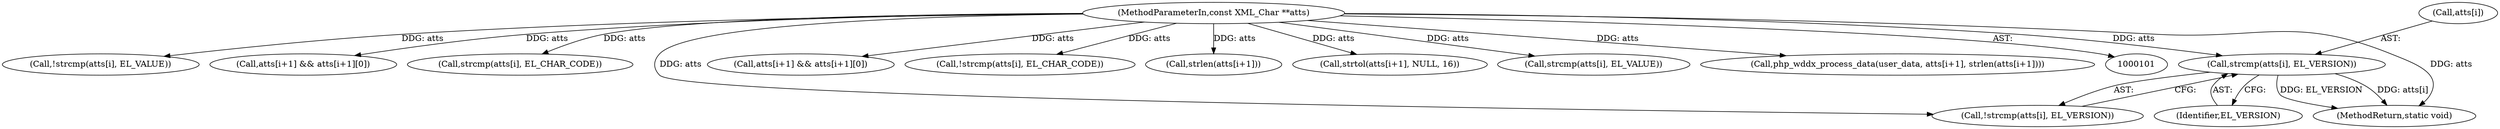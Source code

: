 digraph "0_php_2aae60461c2ff7b7fbcdd194c789ac841d0747d7@array" {
"1000134" [label="(Call,strcmp(atts[i], EL_VERSION))"];
"1000104" [label="(MethodParameterIn,const XML_Char **atts)"];
"1000361" [label="(Call,!strcmp(atts[i], EL_VALUE))"];
"1000262" [label="(Call,atts[i+1] && atts[i+1][0])"];
"1000257" [label="(Call,strcmp(atts[i], EL_CHAR_CODE))"];
"1000134" [label="(Call,strcmp(atts[i], EL_VERSION))"];
"1000459" [label="(MethodReturn,static void)"];
"1000367" [label="(Call,atts[i+1] && atts[i+1][0])"];
"1000256" [label="(Call,!strcmp(atts[i], EL_CHAR_CODE))"];
"1000416" [label="(Call,strlen(atts[i+1]))"];
"1000133" [label="(Call,!strcmp(atts[i], EL_VERSION))"];
"1000138" [label="(Identifier,EL_VERSION)"];
"1000284" [label="(Call,strtol(atts[i+1], NULL, 16))"];
"1000104" [label="(MethodParameterIn,const XML_Char **atts)"];
"1000362" [label="(Call,strcmp(atts[i], EL_VALUE))"];
"1000135" [label="(Call,atts[i])"];
"1000409" [label="(Call,php_wddx_process_data(user_data, atts[i+1], strlen(atts[i+1])))"];
"1000134" -> "1000133"  [label="AST: "];
"1000134" -> "1000138"  [label="CFG: "];
"1000135" -> "1000134"  [label="AST: "];
"1000138" -> "1000134"  [label="AST: "];
"1000133" -> "1000134"  [label="CFG: "];
"1000134" -> "1000459"  [label="DDG: atts[i]"];
"1000134" -> "1000459"  [label="DDG: EL_VERSION"];
"1000104" -> "1000134"  [label="DDG: atts"];
"1000104" -> "1000101"  [label="AST: "];
"1000104" -> "1000459"  [label="DDG: atts"];
"1000104" -> "1000133"  [label="DDG: atts"];
"1000104" -> "1000256"  [label="DDG: atts"];
"1000104" -> "1000257"  [label="DDG: atts"];
"1000104" -> "1000262"  [label="DDG: atts"];
"1000104" -> "1000284"  [label="DDG: atts"];
"1000104" -> "1000361"  [label="DDG: atts"];
"1000104" -> "1000362"  [label="DDG: atts"];
"1000104" -> "1000367"  [label="DDG: atts"];
"1000104" -> "1000409"  [label="DDG: atts"];
"1000104" -> "1000416"  [label="DDG: atts"];
}

